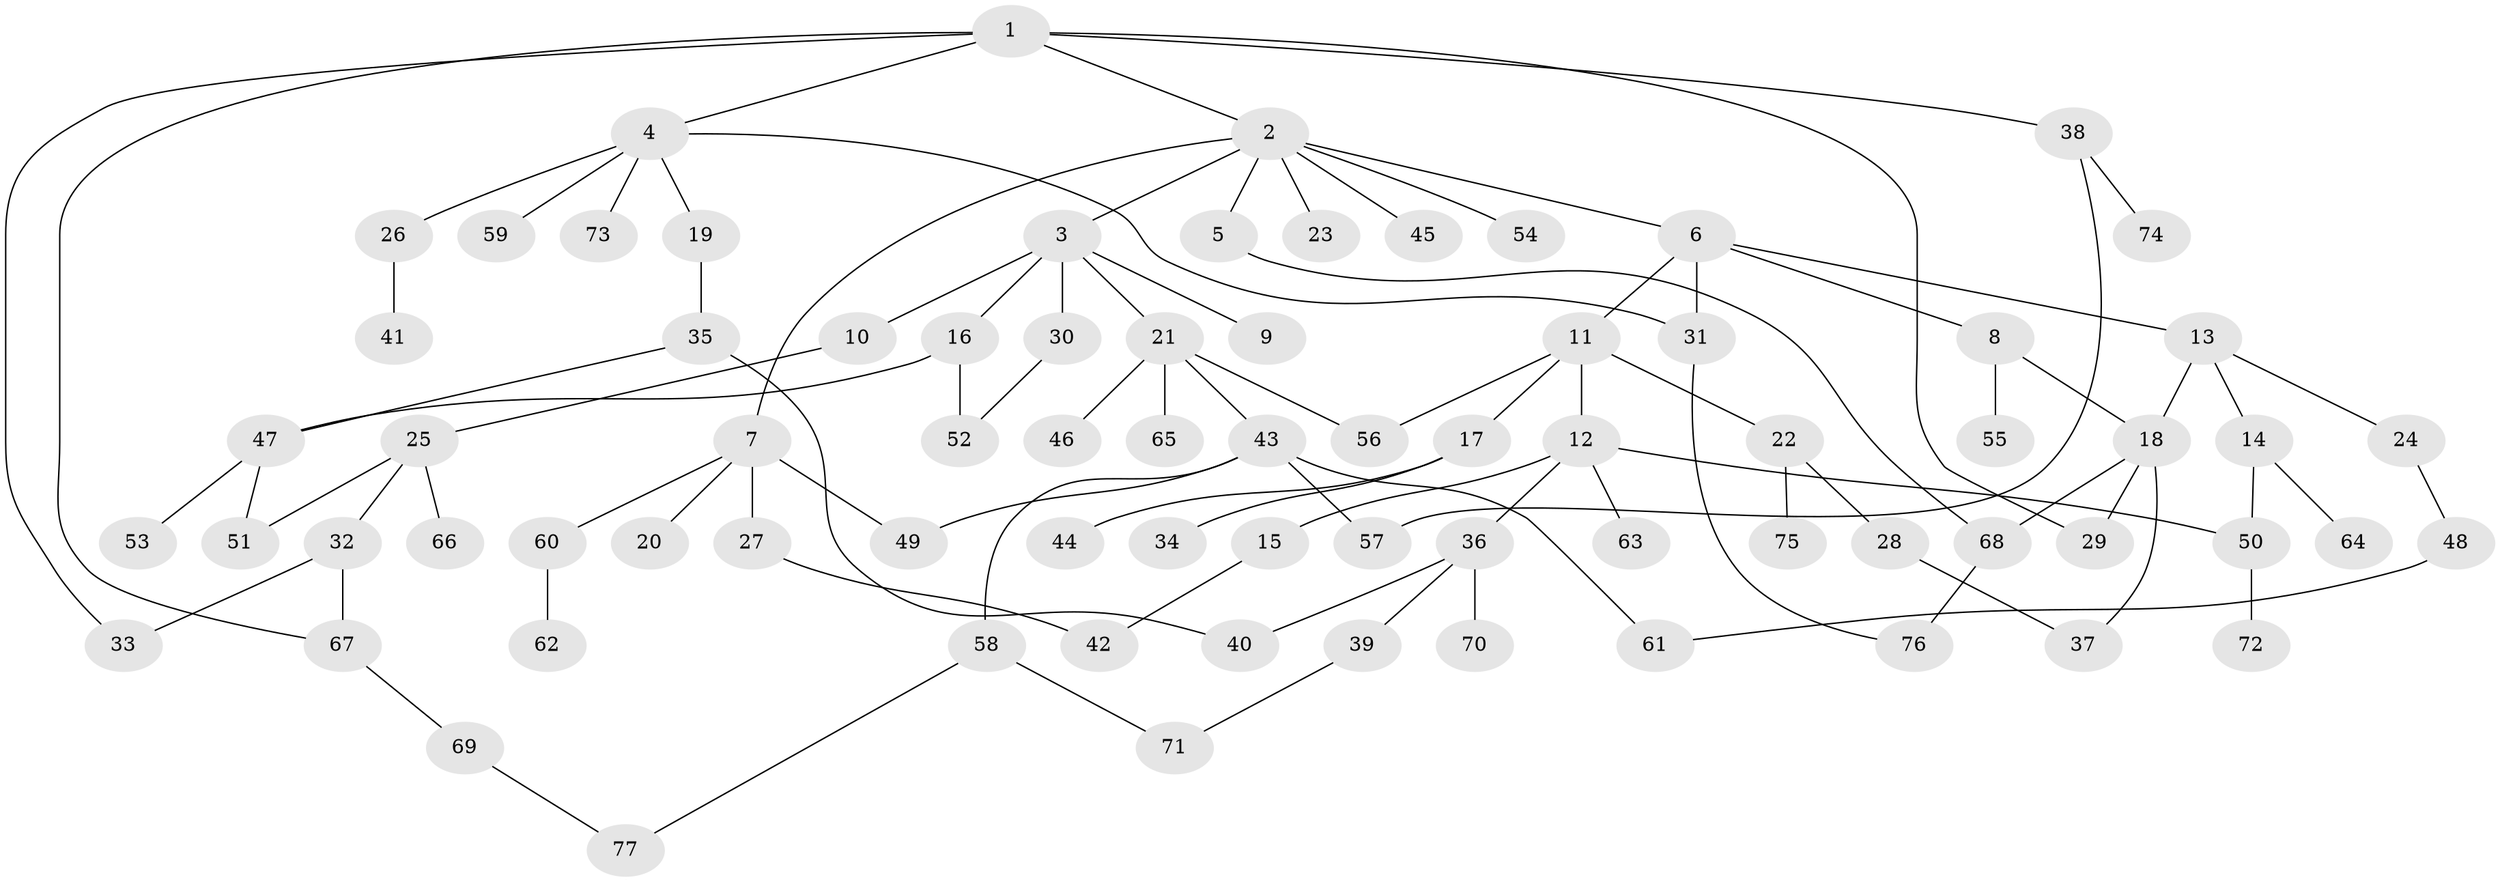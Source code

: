 // Generated by graph-tools (version 1.1) at 2025/42/03/09/25 04:42:38]
// undirected, 77 vertices, 96 edges
graph export_dot {
graph [start="1"]
  node [color=gray90,style=filled];
  1;
  2;
  3;
  4;
  5;
  6;
  7;
  8;
  9;
  10;
  11;
  12;
  13;
  14;
  15;
  16;
  17;
  18;
  19;
  20;
  21;
  22;
  23;
  24;
  25;
  26;
  27;
  28;
  29;
  30;
  31;
  32;
  33;
  34;
  35;
  36;
  37;
  38;
  39;
  40;
  41;
  42;
  43;
  44;
  45;
  46;
  47;
  48;
  49;
  50;
  51;
  52;
  53;
  54;
  55;
  56;
  57;
  58;
  59;
  60;
  61;
  62;
  63;
  64;
  65;
  66;
  67;
  68;
  69;
  70;
  71;
  72;
  73;
  74;
  75;
  76;
  77;
  1 -- 2;
  1 -- 4;
  1 -- 29;
  1 -- 38;
  1 -- 33;
  1 -- 67;
  2 -- 3;
  2 -- 5;
  2 -- 6;
  2 -- 7;
  2 -- 23;
  2 -- 45;
  2 -- 54;
  3 -- 9;
  3 -- 10;
  3 -- 16;
  3 -- 21;
  3 -- 30;
  4 -- 19;
  4 -- 26;
  4 -- 31;
  4 -- 59;
  4 -- 73;
  5 -- 68;
  6 -- 8;
  6 -- 11;
  6 -- 13;
  6 -- 31;
  7 -- 20;
  7 -- 27;
  7 -- 60;
  7 -- 49;
  8 -- 18;
  8 -- 55;
  10 -- 25;
  11 -- 12;
  11 -- 17;
  11 -- 22;
  11 -- 56;
  12 -- 15;
  12 -- 36;
  12 -- 50;
  12 -- 63;
  13 -- 14;
  13 -- 24;
  13 -- 18;
  14 -- 64;
  14 -- 50;
  15 -- 42;
  16 -- 47;
  16 -- 52;
  17 -- 34;
  17 -- 44;
  18 -- 68;
  18 -- 37;
  18 -- 29;
  19 -- 35;
  21 -- 43;
  21 -- 46;
  21 -- 65;
  21 -- 56;
  22 -- 28;
  22 -- 75;
  24 -- 48;
  25 -- 32;
  25 -- 51;
  25 -- 66;
  26 -- 41;
  27 -- 42;
  28 -- 37;
  30 -- 52;
  31 -- 76;
  32 -- 33;
  32 -- 67;
  35 -- 47;
  35 -- 40;
  36 -- 39;
  36 -- 40;
  36 -- 70;
  38 -- 74;
  38 -- 57;
  39 -- 71;
  43 -- 49;
  43 -- 57;
  43 -- 58;
  43 -- 61;
  47 -- 53;
  47 -- 51;
  48 -- 61;
  50 -- 72;
  58 -- 77;
  58 -- 71;
  60 -- 62;
  67 -- 69;
  68 -- 76;
  69 -- 77;
}
